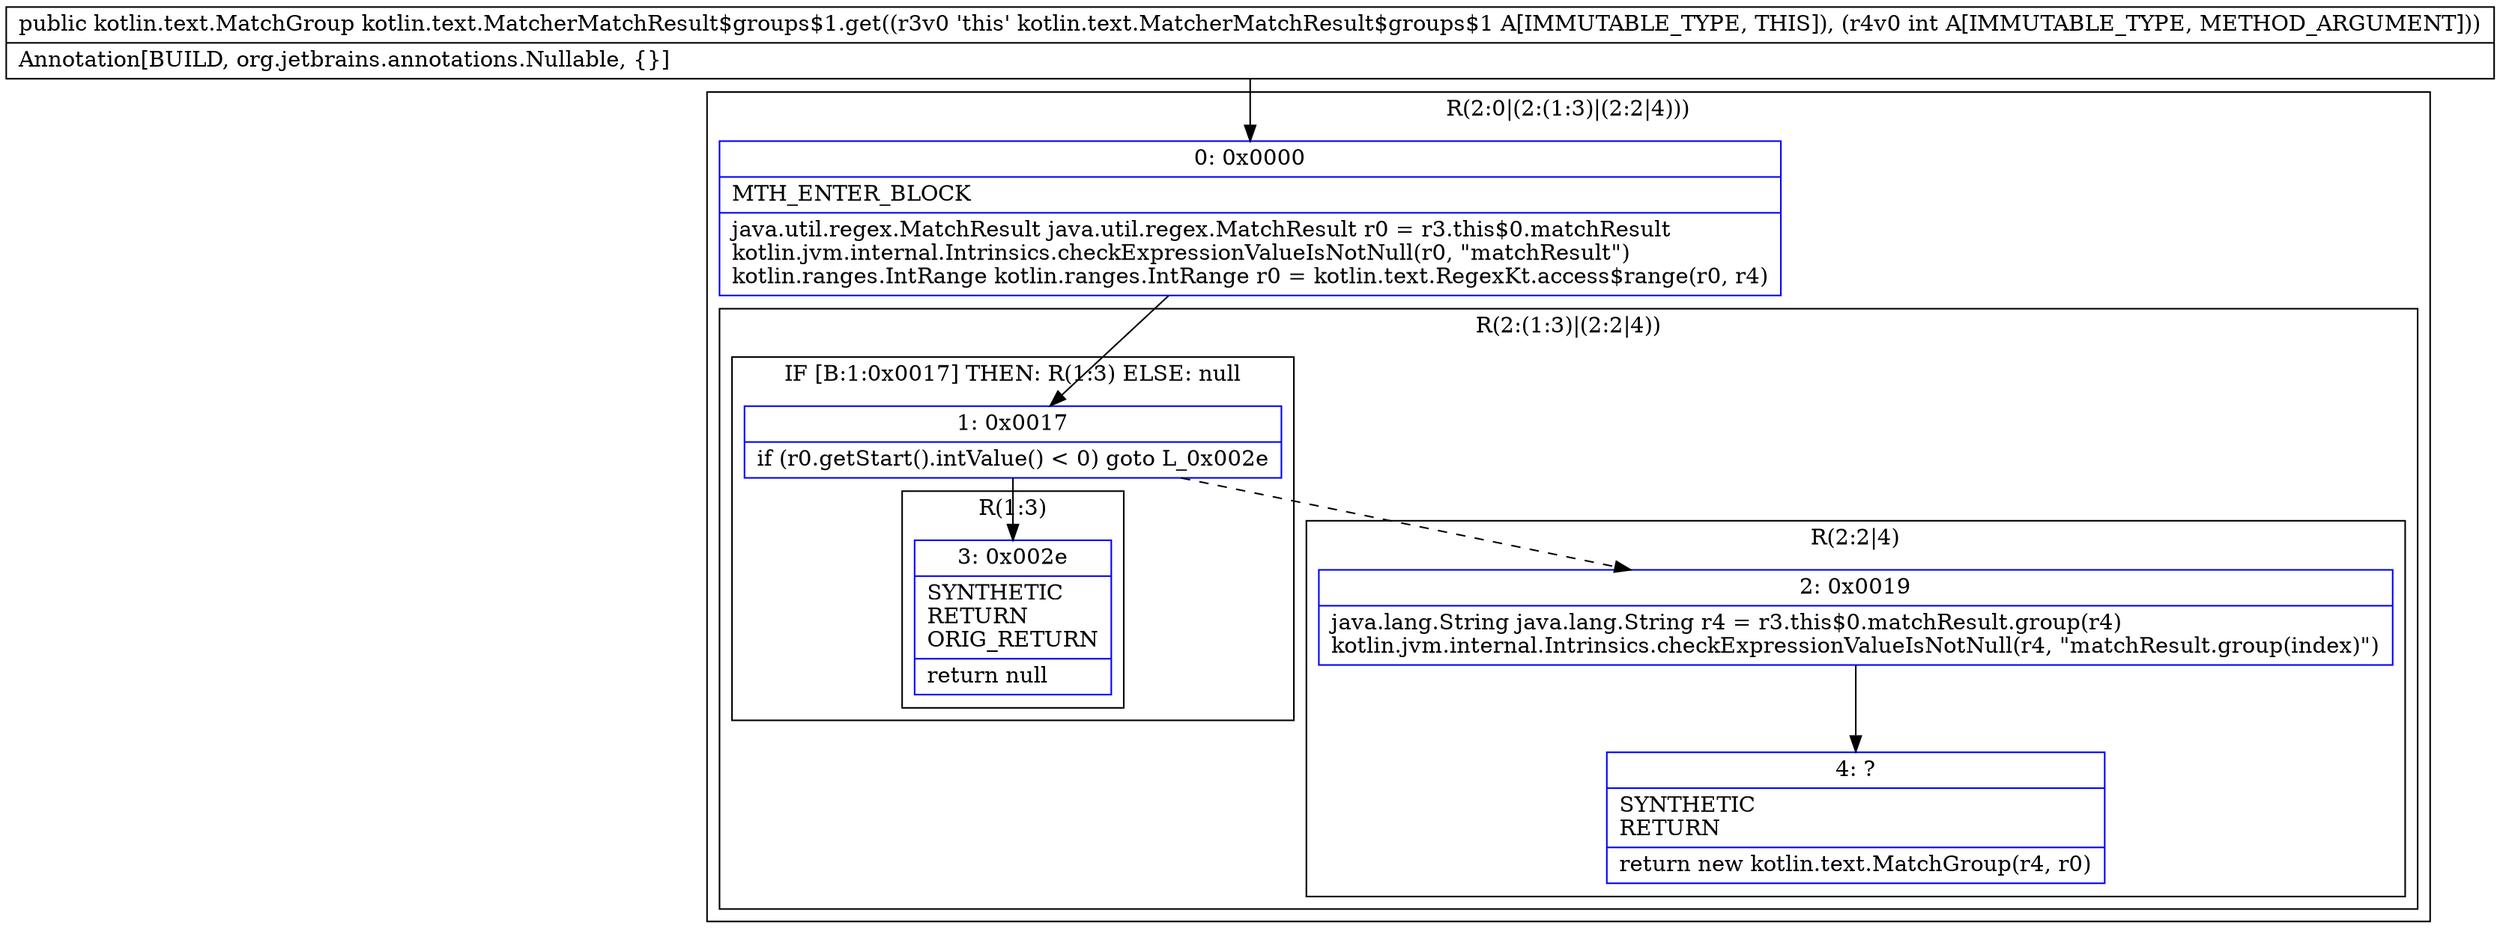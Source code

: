 digraph "CFG forkotlin.text.MatcherMatchResult$groups$1.get(I)Lkotlin\/text\/MatchGroup;" {
subgraph cluster_Region_1887757831 {
label = "R(2:0|(2:(1:3)|(2:2|4)))";
node [shape=record,color=blue];
Node_0 [shape=record,label="{0\:\ 0x0000|MTH_ENTER_BLOCK\l|java.util.regex.MatchResult java.util.regex.MatchResult r0 = r3.this$0.matchResult\lkotlin.jvm.internal.Intrinsics.checkExpressionValueIsNotNull(r0, \"matchResult\")\lkotlin.ranges.IntRange kotlin.ranges.IntRange r0 = kotlin.text.RegexKt.access$range(r0, r4)\l}"];
subgraph cluster_Region_692202810 {
label = "R(2:(1:3)|(2:2|4))";
node [shape=record,color=blue];
subgraph cluster_IfRegion_2001045559 {
label = "IF [B:1:0x0017] THEN: R(1:3) ELSE: null";
node [shape=record,color=blue];
Node_1 [shape=record,label="{1\:\ 0x0017|if (r0.getStart().intValue() \< 0) goto L_0x002e\l}"];
subgraph cluster_Region_731760311 {
label = "R(1:3)";
node [shape=record,color=blue];
Node_3 [shape=record,label="{3\:\ 0x002e|SYNTHETIC\lRETURN\lORIG_RETURN\l|return null\l}"];
}
}
subgraph cluster_Region_1629707378 {
label = "R(2:2|4)";
node [shape=record,color=blue];
Node_2 [shape=record,label="{2\:\ 0x0019|java.lang.String java.lang.String r4 = r3.this$0.matchResult.group(r4)\lkotlin.jvm.internal.Intrinsics.checkExpressionValueIsNotNull(r4, \"matchResult.group(index)\")\l}"];
Node_4 [shape=record,label="{4\:\ ?|SYNTHETIC\lRETURN\l|return new kotlin.text.MatchGroup(r4, r0)\l}"];
}
}
}
MethodNode[shape=record,label="{public kotlin.text.MatchGroup kotlin.text.MatcherMatchResult$groups$1.get((r3v0 'this' kotlin.text.MatcherMatchResult$groups$1 A[IMMUTABLE_TYPE, THIS]), (r4v0 int A[IMMUTABLE_TYPE, METHOD_ARGUMENT]))  | Annotation[BUILD, org.jetbrains.annotations.Nullable, \{\}]\l}"];
MethodNode -> Node_0;
Node_0 -> Node_1;
Node_1 -> Node_2[style=dashed];
Node_1 -> Node_3;
Node_2 -> Node_4;
}

